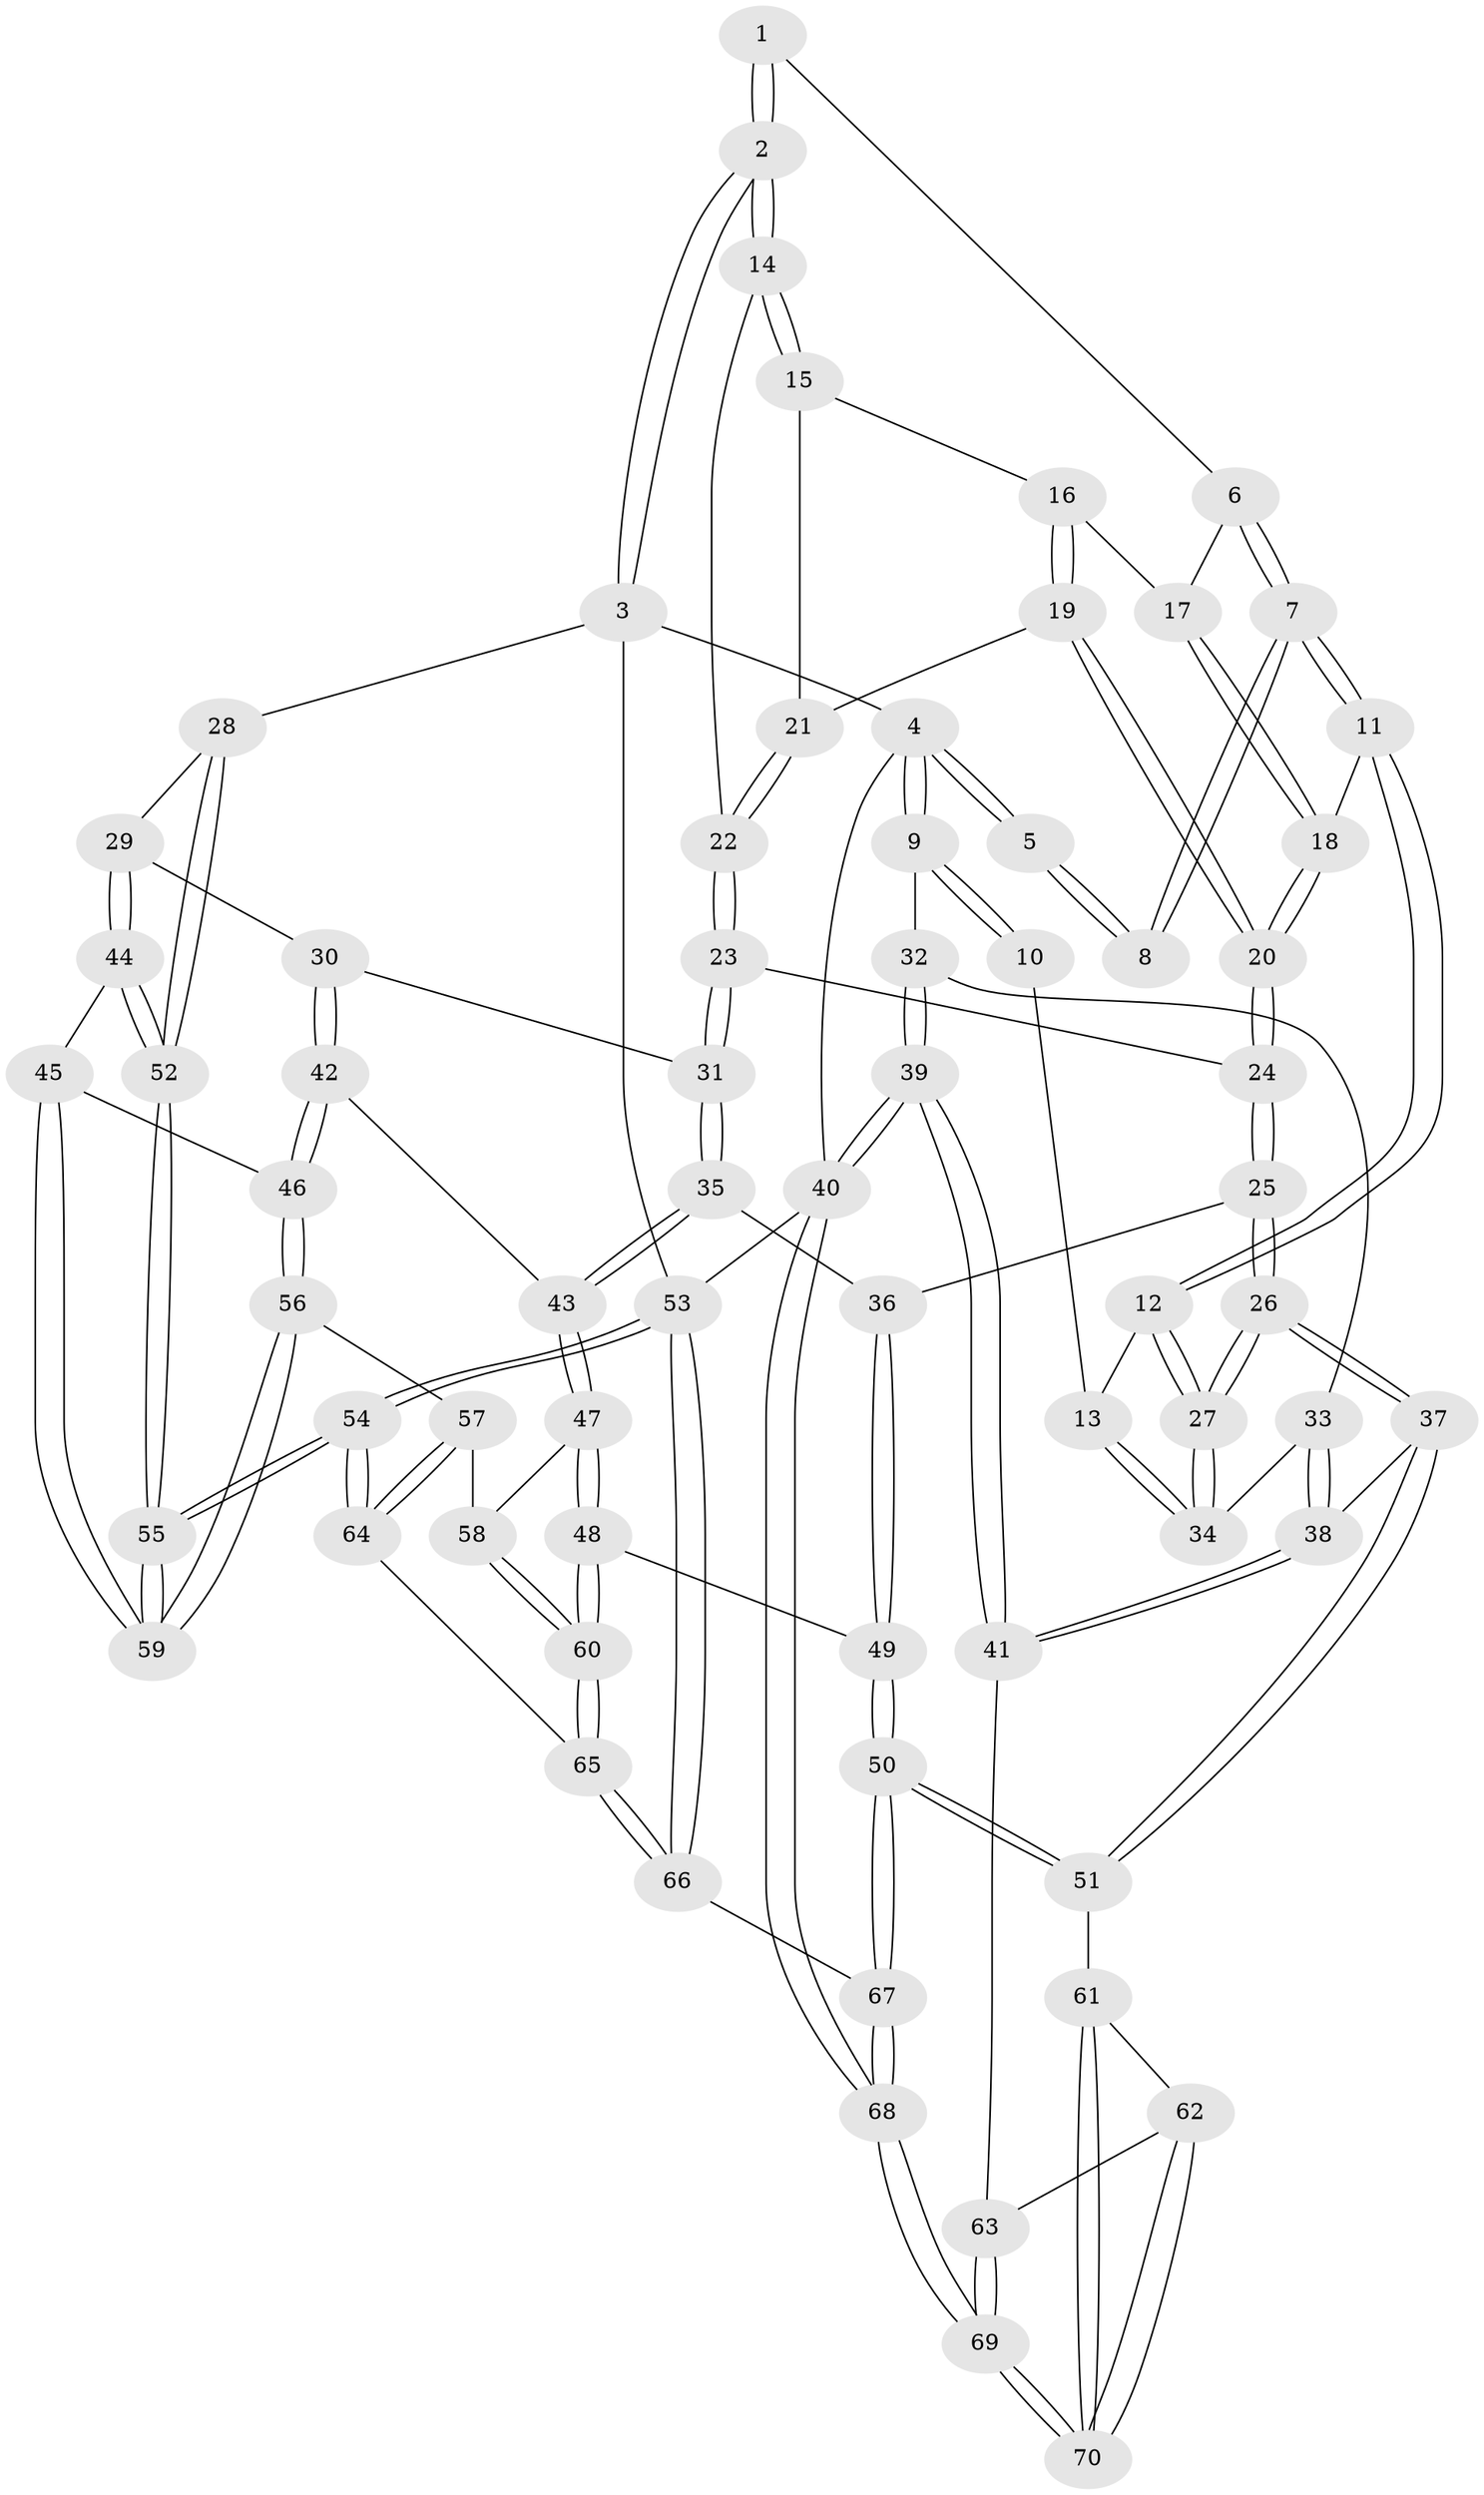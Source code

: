 // coarse degree distribution, {2: 0.25, 3: 0.5, 4: 0.18181818181818182, 6: 0.06818181818181818}
// Generated by graph-tools (version 1.1) at 2025/54/03/04/25 22:54:24]
// undirected, 70 vertices, 172 edges
graph export_dot {
  node [color=gray90,style=filled];
  1 [pos="+0.5226844431747141+0"];
  2 [pos="+1+0"];
  3 [pos="+1+0"];
  4 [pos="+0+0"];
  5 [pos="+0.24358628159407145+0"];
  6 [pos="+0.47512627214705355+0.04209458682106689"];
  7 [pos="+0.31860353748503456+0.10292627923762525"];
  8 [pos="+0.24864139595586446+0"];
  9 [pos="+0+0"];
  10 [pos="+0.14549935778102213+0.041990112570326914"];
  11 [pos="+0.31601231299741794+0.14912471799719423"];
  12 [pos="+0.25121770846553215+0.19378672783451684"];
  13 [pos="+0.015370118318283372+0.23999151714804556"];
  14 [pos="+0.9807824544216808+0"];
  15 [pos="+0.6467613214495481+0.06703707963423236"];
  16 [pos="+0.5372212975330084+0.10411453230839932"];
  17 [pos="+0.5327010639011801+0.10084399154807681"];
  18 [pos="+0.34266690751881934+0.1703245054566068"];
  19 [pos="+0.5251991694415153+0.1775274206765932"];
  20 [pos="+0.443430399914083+0.2688800389788243"];
  21 [pos="+0.5864009738920647+0.19774083978620638"];
  22 [pos="+0.6564231192590954+0.24145735734605614"];
  23 [pos="+0.6145463727480608+0.3603749852665422"];
  24 [pos="+0.45274750523329166+0.3074824101793546"];
  25 [pos="+0.32035334091795964+0.481914481151518"];
  26 [pos="+0.3134271324123338+0.4862391409144347"];
  27 [pos="+0.2913430028885576+0.4577794655452967"];
  28 [pos="+1+0.24864757771729465"];
  29 [pos="+1+0.33095063900828164"];
  30 [pos="+0.9878755301190952+0.35863814613508094"];
  31 [pos="+0.6533513093772685+0.419507308015055"];
  32 [pos="+0+0.25775120659401746"];
  33 [pos="+0+0.265265983060068"];
  34 [pos="+0+0.24846885589504517"];
  35 [pos="+0.6255524908360147+0.5150907112472204"];
  36 [pos="+0.61957721372706+0.5191253187644094"];
  37 [pos="+0.26916772439838266+0.6080201058970363"];
  38 [pos="+0.19280578854842417+0.6259538891364137"];
  39 [pos="+0+0.7996625560782564"];
  40 [pos="+0+1"];
  41 [pos="+0.006804523105933214+0.7653716719467898"];
  42 [pos="+0.860769257035664+0.5597059167052398"];
  43 [pos="+0.7349121881572895+0.6062082247544562"];
  44 [pos="+0.938762617257203+0.6762733060671484"];
  45 [pos="+0.9286865009104424+0.6820357238490395"];
  46 [pos="+0.8926528356562788+0.6848594804076009"];
  47 [pos="+0.7372850891528565+0.6745538113221721"];
  48 [pos="+0.561255662852116+0.74747751033045"];
  49 [pos="+0.5053627966514913+0.7337907124855001"];
  50 [pos="+0.4402063127393287+0.7586004375346191"];
  51 [pos="+0.3946758089298799+0.7419289756176477"];
  52 [pos="+1+0.5943756424616813"];
  53 [pos="+1+1"];
  54 [pos="+1+1"];
  55 [pos="+1+1"];
  56 [pos="+0.8601849138913895+0.7320473780490324"];
  57 [pos="+0.8463380465008828+0.7441202703085118"];
  58 [pos="+0.7701635790484465+0.7206183481601094"];
  59 [pos="+1+0.7951083482329786"];
  60 [pos="+0.6875724968466277+0.8389871473674605"];
  61 [pos="+0.3861281878536223+0.752524374895839"];
  62 [pos="+0.2683088839427908+0.8702422669561046"];
  63 [pos="+0.11235477893328981+0.8688709319018781"];
  64 [pos="+0.8669444457712445+0.8780362898375783"];
  65 [pos="+0.7085147895261137+0.8969879033943531"];
  66 [pos="+0.563472940082268+1"];
  67 [pos="+0.5470122886108872+1"];
  68 [pos="+0.2552973134536111+1"];
  69 [pos="+0.251087454051924+1"];
  70 [pos="+0.2539306344342524+1"];
  1 -- 2;
  1 -- 2;
  1 -- 6;
  2 -- 3;
  2 -- 3;
  2 -- 14;
  2 -- 14;
  3 -- 4;
  3 -- 28;
  3 -- 53;
  4 -- 5;
  4 -- 5;
  4 -- 9;
  4 -- 9;
  4 -- 40;
  5 -- 8;
  5 -- 8;
  6 -- 7;
  6 -- 7;
  6 -- 17;
  7 -- 8;
  7 -- 8;
  7 -- 11;
  7 -- 11;
  9 -- 10;
  9 -- 10;
  9 -- 32;
  10 -- 13;
  11 -- 12;
  11 -- 12;
  11 -- 18;
  12 -- 13;
  12 -- 27;
  12 -- 27;
  13 -- 34;
  13 -- 34;
  14 -- 15;
  14 -- 15;
  14 -- 22;
  15 -- 16;
  15 -- 21;
  16 -- 17;
  16 -- 19;
  16 -- 19;
  17 -- 18;
  17 -- 18;
  18 -- 20;
  18 -- 20;
  19 -- 20;
  19 -- 20;
  19 -- 21;
  20 -- 24;
  20 -- 24;
  21 -- 22;
  21 -- 22;
  22 -- 23;
  22 -- 23;
  23 -- 24;
  23 -- 31;
  23 -- 31;
  24 -- 25;
  24 -- 25;
  25 -- 26;
  25 -- 26;
  25 -- 36;
  26 -- 27;
  26 -- 27;
  26 -- 37;
  26 -- 37;
  27 -- 34;
  27 -- 34;
  28 -- 29;
  28 -- 52;
  28 -- 52;
  29 -- 30;
  29 -- 44;
  29 -- 44;
  30 -- 31;
  30 -- 42;
  30 -- 42;
  31 -- 35;
  31 -- 35;
  32 -- 33;
  32 -- 39;
  32 -- 39;
  33 -- 34;
  33 -- 38;
  33 -- 38;
  35 -- 36;
  35 -- 43;
  35 -- 43;
  36 -- 49;
  36 -- 49;
  37 -- 38;
  37 -- 51;
  37 -- 51;
  38 -- 41;
  38 -- 41;
  39 -- 40;
  39 -- 40;
  39 -- 41;
  39 -- 41;
  40 -- 68;
  40 -- 68;
  40 -- 53;
  41 -- 63;
  42 -- 43;
  42 -- 46;
  42 -- 46;
  43 -- 47;
  43 -- 47;
  44 -- 45;
  44 -- 52;
  44 -- 52;
  45 -- 46;
  45 -- 59;
  45 -- 59;
  46 -- 56;
  46 -- 56;
  47 -- 48;
  47 -- 48;
  47 -- 58;
  48 -- 49;
  48 -- 60;
  48 -- 60;
  49 -- 50;
  49 -- 50;
  50 -- 51;
  50 -- 51;
  50 -- 67;
  50 -- 67;
  51 -- 61;
  52 -- 55;
  52 -- 55;
  53 -- 54;
  53 -- 54;
  53 -- 66;
  53 -- 66;
  54 -- 55;
  54 -- 55;
  54 -- 64;
  54 -- 64;
  55 -- 59;
  55 -- 59;
  56 -- 57;
  56 -- 59;
  56 -- 59;
  57 -- 58;
  57 -- 64;
  57 -- 64;
  58 -- 60;
  58 -- 60;
  60 -- 65;
  60 -- 65;
  61 -- 62;
  61 -- 70;
  61 -- 70;
  62 -- 63;
  62 -- 70;
  62 -- 70;
  63 -- 69;
  63 -- 69;
  64 -- 65;
  65 -- 66;
  65 -- 66;
  66 -- 67;
  67 -- 68;
  67 -- 68;
  68 -- 69;
  68 -- 69;
  69 -- 70;
  69 -- 70;
}
